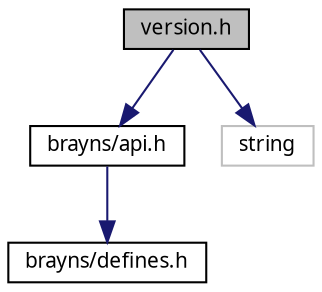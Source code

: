 digraph "version.h"
{
  edge [fontname="Sans",fontsize="10",labelfontname="Sans",labelfontsize="10"];
  node [fontname="Sans",fontsize="10",shape=record];
  Node1 [label="version.h",height=0.2,width=0.4,color="black", fillcolor="grey75", style="filled" fontcolor="black"];
  Node1 -> Node2 [color="midnightblue",fontsize="10",style="solid",fontname="Sans"];
  Node2 [label="brayns/api.h",height=0.2,width=0.4,color="black", fillcolor="white", style="filled",URL="$api_8h.html",tooltip="Defines export visibility macros for library braynsUI. "];
  Node2 -> Node3 [color="midnightblue",fontsize="10",style="solid",fontname="Sans"];
  Node3 [label="brayns/defines.h",height=0.2,width=0.4,color="black", fillcolor="white", style="filled",URL="$defines_8h_source.html"];
  Node1 -> Node4 [color="midnightblue",fontsize="10",style="solid",fontname="Sans"];
  Node4 [label="string",height=0.2,width=0.4,color="grey75", fillcolor="white", style="filled"];
}

